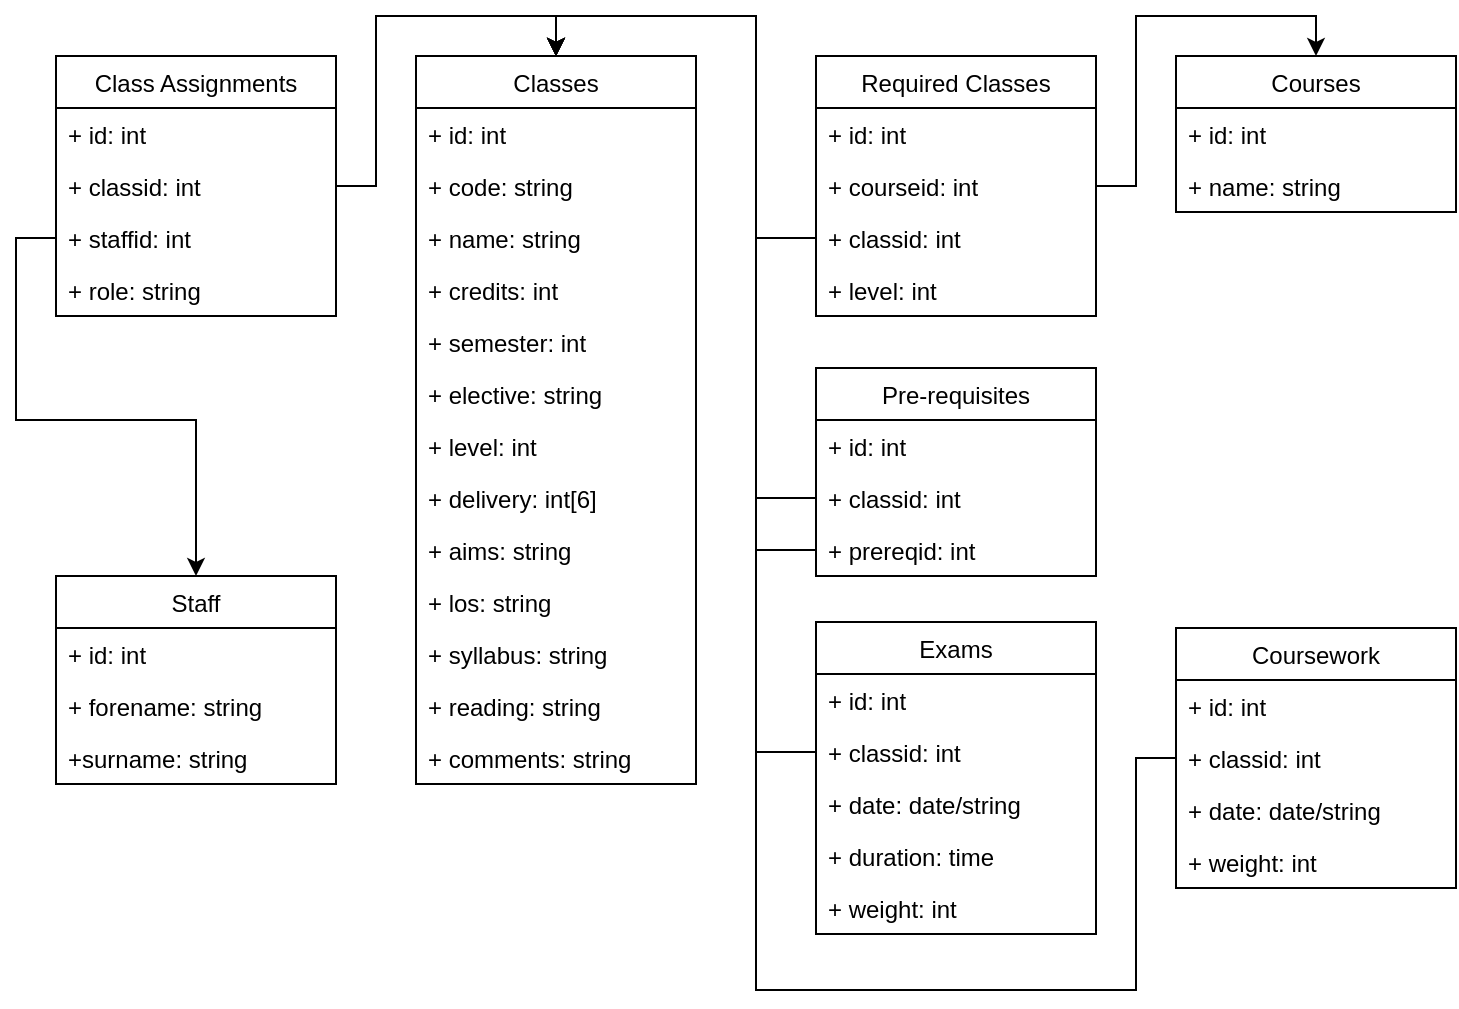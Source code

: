 <mxfile version="10.8.9"><diagram id="1j_HgxadyqY-np661PiZ" name="Page-1"><mxGraphModel dx="754" dy="740" grid="1" gridSize="10" guides="1" tooltips="1" connect="1" arrows="1" fold="1" page="1" pageScale="1" pageWidth="850" pageHeight="1100" math="0" shadow="0"><root><mxCell id="0"/><mxCell id="1" parent="0"/><mxCell id="XxsCe-rJen1PEIKr9tSe-2" value="Classes" style="swimlane;fontStyle=0;childLayout=stackLayout;horizontal=1;startSize=26;fillColor=none;horizontalStack=0;resizeParent=1;resizeParentMax=0;resizeLast=0;collapsible=1;marginBottom=0;" vertex="1" parent="1"><mxGeometry x="230" y="43" width="140" height="364" as="geometry"><mxRectangle x="355" y="121" width="80" height="26" as="alternateBounds"/></mxGeometry></mxCell><mxCell id="XxsCe-rJen1PEIKr9tSe-3" value="+ id: int" style="text;strokeColor=none;fillColor=none;align=left;verticalAlign=top;spacingLeft=4;spacingRight=4;overflow=hidden;rotatable=0;points=[[0,0.5],[1,0.5]];portConstraint=eastwest;" vertex="1" parent="XxsCe-rJen1PEIKr9tSe-2"><mxGeometry y="26" width="140" height="26" as="geometry"/></mxCell><mxCell id="XxsCe-rJen1PEIKr9tSe-4" value="+ code: string" style="text;strokeColor=none;fillColor=none;align=left;verticalAlign=top;spacingLeft=4;spacingRight=4;overflow=hidden;rotatable=0;points=[[0,0.5],[1,0.5]];portConstraint=eastwest;" vertex="1" parent="XxsCe-rJen1PEIKr9tSe-2"><mxGeometry y="52" width="140" height="26" as="geometry"/></mxCell><mxCell id="XxsCe-rJen1PEIKr9tSe-5" value="+ name: string" style="text;strokeColor=none;fillColor=none;align=left;verticalAlign=top;spacingLeft=4;spacingRight=4;overflow=hidden;rotatable=0;points=[[0,0.5],[1,0.5]];portConstraint=eastwest;" vertex="1" parent="XxsCe-rJen1PEIKr9tSe-2"><mxGeometry y="78" width="140" height="26" as="geometry"/></mxCell><mxCell id="XxsCe-rJen1PEIKr9tSe-13" value="+ credits: int" style="text;strokeColor=none;fillColor=none;align=left;verticalAlign=top;spacingLeft=4;spacingRight=4;overflow=hidden;rotatable=0;points=[[0,0.5],[1,0.5]];portConstraint=eastwest;" vertex="1" parent="XxsCe-rJen1PEIKr9tSe-2"><mxGeometry y="104" width="140" height="26" as="geometry"/></mxCell><mxCell id="XxsCe-rJen1PEIKr9tSe-14" value="+ semester: int&#10;" style="text;strokeColor=none;fillColor=none;align=left;verticalAlign=top;spacingLeft=4;spacingRight=4;overflow=hidden;rotatable=0;points=[[0,0.5],[1,0.5]];portConstraint=eastwest;" vertex="1" parent="XxsCe-rJen1PEIKr9tSe-2"><mxGeometry y="130" width="140" height="26" as="geometry"/></mxCell><mxCell id="XxsCe-rJen1PEIKr9tSe-15" value="+ elective: string&#10;" style="text;strokeColor=none;fillColor=none;align=left;verticalAlign=top;spacingLeft=4;spacingRight=4;overflow=hidden;rotatable=0;points=[[0,0.5],[1,0.5]];portConstraint=eastwest;" vertex="1" parent="XxsCe-rJen1PEIKr9tSe-2"><mxGeometry y="156" width="140" height="26" as="geometry"/></mxCell><mxCell id="XxsCe-rJen1PEIKr9tSe-16" value="+ level: int&#10;" style="text;strokeColor=none;fillColor=none;align=left;verticalAlign=top;spacingLeft=4;spacingRight=4;overflow=hidden;rotatable=0;points=[[0,0.5],[1,0.5]];portConstraint=eastwest;" vertex="1" parent="XxsCe-rJen1PEIKr9tSe-2"><mxGeometry y="182" width="140" height="26" as="geometry"/></mxCell><mxCell id="XxsCe-rJen1PEIKr9tSe-17" value="+ delivery: int[6]&#10;" style="text;strokeColor=none;fillColor=none;align=left;verticalAlign=top;spacingLeft=4;spacingRight=4;overflow=hidden;rotatable=0;points=[[0,0.5],[1,0.5]];portConstraint=eastwest;" vertex="1" parent="XxsCe-rJen1PEIKr9tSe-2"><mxGeometry y="208" width="140" height="26" as="geometry"/></mxCell><mxCell id="XxsCe-rJen1PEIKr9tSe-18" value="+ aims: string&#10;" style="text;strokeColor=none;fillColor=none;align=left;verticalAlign=top;spacingLeft=4;spacingRight=4;overflow=hidden;rotatable=0;points=[[0,0.5],[1,0.5]];portConstraint=eastwest;" vertex="1" parent="XxsCe-rJen1PEIKr9tSe-2"><mxGeometry y="234" width="140" height="26" as="geometry"/></mxCell><mxCell id="XxsCe-rJen1PEIKr9tSe-19" value="+ los: string&#10;" style="text;strokeColor=none;fillColor=none;align=left;verticalAlign=top;spacingLeft=4;spacingRight=4;overflow=hidden;rotatable=0;points=[[0,0.5],[1,0.5]];portConstraint=eastwest;" vertex="1" parent="XxsCe-rJen1PEIKr9tSe-2"><mxGeometry y="260" width="140" height="26" as="geometry"/></mxCell><mxCell id="XxsCe-rJen1PEIKr9tSe-20" value="+ syllabus: string&#10;" style="text;strokeColor=none;fillColor=none;align=left;verticalAlign=top;spacingLeft=4;spacingRight=4;overflow=hidden;rotatable=0;points=[[0,0.5],[1,0.5]];portConstraint=eastwest;" vertex="1" parent="XxsCe-rJen1PEIKr9tSe-2"><mxGeometry y="286" width="140" height="26" as="geometry"/></mxCell><mxCell id="XxsCe-rJen1PEIKr9tSe-21" value="+ reading: string&#10;" style="text;strokeColor=none;fillColor=none;align=left;verticalAlign=top;spacingLeft=4;spacingRight=4;overflow=hidden;rotatable=0;points=[[0,0.5],[1,0.5]];portConstraint=eastwest;" vertex="1" parent="XxsCe-rJen1PEIKr9tSe-2"><mxGeometry y="312" width="140" height="26" as="geometry"/></mxCell><mxCell id="XxsCe-rJen1PEIKr9tSe-22" value="+ comments: string&#10;" style="text;strokeColor=none;fillColor=none;align=left;verticalAlign=top;spacingLeft=4;spacingRight=4;overflow=hidden;rotatable=0;points=[[0,0.5],[1,0.5]];portConstraint=eastwest;" vertex="1" parent="XxsCe-rJen1PEIKr9tSe-2"><mxGeometry y="338" width="140" height="26" as="geometry"/></mxCell><mxCell id="XxsCe-rJen1PEIKr9tSe-23" value="Staff" style="swimlane;fontStyle=0;childLayout=stackLayout;horizontal=1;startSize=26;fillColor=none;horizontalStack=0;resizeParent=1;resizeParentMax=0;resizeLast=0;collapsible=1;marginBottom=0;" vertex="1" parent="1"><mxGeometry x="50" y="303" width="140" height="104" as="geometry"/></mxCell><mxCell id="XxsCe-rJen1PEIKr9tSe-24" value="+ id: int" style="text;strokeColor=none;fillColor=none;align=left;verticalAlign=top;spacingLeft=4;spacingRight=4;overflow=hidden;rotatable=0;points=[[0,0.5],[1,0.5]];portConstraint=eastwest;" vertex="1" parent="XxsCe-rJen1PEIKr9tSe-23"><mxGeometry y="26" width="140" height="26" as="geometry"/></mxCell><mxCell id="XxsCe-rJen1PEIKr9tSe-25" value="+ forename: string" style="text;strokeColor=none;fillColor=none;align=left;verticalAlign=top;spacingLeft=4;spacingRight=4;overflow=hidden;rotatable=0;points=[[0,0.5],[1,0.5]];portConstraint=eastwest;" vertex="1" parent="XxsCe-rJen1PEIKr9tSe-23"><mxGeometry y="52" width="140" height="26" as="geometry"/></mxCell><mxCell id="XxsCe-rJen1PEIKr9tSe-26" value="+surname: string&#10;" style="text;strokeColor=none;fillColor=none;align=left;verticalAlign=top;spacingLeft=4;spacingRight=4;overflow=hidden;rotatable=0;points=[[0,0.5],[1,0.5]];portConstraint=eastwest;" vertex="1" parent="XxsCe-rJen1PEIKr9tSe-23"><mxGeometry y="78" width="140" height="26" as="geometry"/></mxCell><mxCell id="XxsCe-rJen1PEIKr9tSe-27" value="Courses" style="swimlane;fontStyle=0;childLayout=stackLayout;horizontal=1;startSize=26;fillColor=none;horizontalStack=0;resizeParent=1;resizeParentMax=0;resizeLast=0;collapsible=1;marginBottom=0;" vertex="1" parent="1"><mxGeometry x="610" y="43" width="140" height="78" as="geometry"/></mxCell><mxCell id="XxsCe-rJen1PEIKr9tSe-28" value="+ id: int" style="text;strokeColor=none;fillColor=none;align=left;verticalAlign=top;spacingLeft=4;spacingRight=4;overflow=hidden;rotatable=0;points=[[0,0.5],[1,0.5]];portConstraint=eastwest;" vertex="1" parent="XxsCe-rJen1PEIKr9tSe-27"><mxGeometry y="26" width="140" height="26" as="geometry"/></mxCell><mxCell id="XxsCe-rJen1PEIKr9tSe-29" value="+ name: string" style="text;strokeColor=none;fillColor=none;align=left;verticalAlign=top;spacingLeft=4;spacingRight=4;overflow=hidden;rotatable=0;points=[[0,0.5],[1,0.5]];portConstraint=eastwest;" vertex="1" parent="XxsCe-rJen1PEIKr9tSe-27"><mxGeometry y="52" width="140" height="26" as="geometry"/></mxCell><mxCell id="XxsCe-rJen1PEIKr9tSe-35" value="Required Classes" style="swimlane;fontStyle=0;childLayout=stackLayout;horizontal=1;startSize=26;fillColor=none;horizontalStack=0;resizeParent=1;resizeParentMax=0;resizeLast=0;collapsible=1;marginBottom=0;" vertex="1" parent="1"><mxGeometry x="430" y="43" width="140" height="130" as="geometry"/></mxCell><mxCell id="XxsCe-rJen1PEIKr9tSe-36" value="+ id: int" style="text;strokeColor=none;fillColor=none;align=left;verticalAlign=top;spacingLeft=4;spacingRight=4;overflow=hidden;rotatable=0;points=[[0,0.5],[1,0.5]];portConstraint=eastwest;" vertex="1" parent="XxsCe-rJen1PEIKr9tSe-35"><mxGeometry y="26" width="140" height="26" as="geometry"/></mxCell><mxCell id="XxsCe-rJen1PEIKr9tSe-37" value="+ courseid: int" style="text;strokeColor=none;fillColor=none;align=left;verticalAlign=top;spacingLeft=4;spacingRight=4;overflow=hidden;rotatable=0;points=[[0,0.5],[1,0.5]];portConstraint=eastwest;" vertex="1" parent="XxsCe-rJen1PEIKr9tSe-35"><mxGeometry y="52" width="140" height="26" as="geometry"/></mxCell><mxCell id="XxsCe-rJen1PEIKr9tSe-38" value="+ classid: int" style="text;strokeColor=none;fillColor=none;align=left;verticalAlign=top;spacingLeft=4;spacingRight=4;overflow=hidden;rotatable=0;points=[[0,0.5],[1,0.5]];portConstraint=eastwest;" vertex="1" parent="XxsCe-rJen1PEIKr9tSe-35"><mxGeometry y="78" width="140" height="26" as="geometry"/></mxCell><mxCell id="XxsCe-rJen1PEIKr9tSe-39" value="+ level: int" style="text;strokeColor=none;fillColor=none;align=left;verticalAlign=top;spacingLeft=4;spacingRight=4;overflow=hidden;rotatable=0;points=[[0,0.5],[1,0.5]];portConstraint=eastwest;" vertex="1" parent="XxsCe-rJen1PEIKr9tSe-35"><mxGeometry y="104" width="140" height="26" as="geometry"/></mxCell><mxCell id="XxsCe-rJen1PEIKr9tSe-41" style="edgeStyle=orthogonalEdgeStyle;rounded=0;orthogonalLoop=1;jettySize=auto;html=1;exitX=1;exitY=0.5;exitDx=0;exitDy=0;entryX=0.5;entryY=0;entryDx=0;entryDy=0;" edge="1" parent="1" source="XxsCe-rJen1PEIKr9tSe-37" target="XxsCe-rJen1PEIKr9tSe-27"><mxGeometry relative="1" as="geometry"/></mxCell><mxCell id="XxsCe-rJen1PEIKr9tSe-43" style="edgeStyle=orthogonalEdgeStyle;rounded=0;orthogonalLoop=1;jettySize=auto;html=1;exitX=0;exitY=0.5;exitDx=0;exitDy=0;entryX=0.5;entryY=0;entryDx=0;entryDy=0;" edge="1" parent="1" source="XxsCe-rJen1PEIKr9tSe-38" target="XxsCe-rJen1PEIKr9tSe-2"><mxGeometry relative="1" as="geometry"/></mxCell><mxCell id="XxsCe-rJen1PEIKr9tSe-44" value="Class Assignments" style="swimlane;fontStyle=0;childLayout=stackLayout;horizontal=1;startSize=26;fillColor=none;horizontalStack=0;resizeParent=1;resizeParentMax=0;resizeLast=0;collapsible=1;marginBottom=0;" vertex="1" parent="1"><mxGeometry x="50" y="43" width="140" height="130" as="geometry"/></mxCell><mxCell id="XxsCe-rJen1PEIKr9tSe-45" value="+ id: int&#10;" style="text;strokeColor=none;fillColor=none;align=left;verticalAlign=top;spacingLeft=4;spacingRight=4;overflow=hidden;rotatable=0;points=[[0,0.5],[1,0.5]];portConstraint=eastwest;" vertex="1" parent="XxsCe-rJen1PEIKr9tSe-44"><mxGeometry y="26" width="140" height="26" as="geometry"/></mxCell><mxCell id="XxsCe-rJen1PEIKr9tSe-46" value="+ classid: int" style="text;strokeColor=none;fillColor=none;align=left;verticalAlign=top;spacingLeft=4;spacingRight=4;overflow=hidden;rotatable=0;points=[[0,0.5],[1,0.5]];portConstraint=eastwest;" vertex="1" parent="XxsCe-rJen1PEIKr9tSe-44"><mxGeometry y="52" width="140" height="26" as="geometry"/></mxCell><mxCell id="XxsCe-rJen1PEIKr9tSe-47" value="+ staffid: int" style="text;strokeColor=none;fillColor=none;align=left;verticalAlign=top;spacingLeft=4;spacingRight=4;overflow=hidden;rotatable=0;points=[[0,0.5],[1,0.5]];portConstraint=eastwest;" vertex="1" parent="XxsCe-rJen1PEIKr9tSe-44"><mxGeometry y="78" width="140" height="26" as="geometry"/></mxCell><mxCell id="XxsCe-rJen1PEIKr9tSe-48" value="+ role: string" style="text;strokeColor=none;fillColor=none;align=left;verticalAlign=top;spacingLeft=4;spacingRight=4;overflow=hidden;rotatable=0;points=[[0,0.5],[1,0.5]];portConstraint=eastwest;" vertex="1" parent="XxsCe-rJen1PEIKr9tSe-44"><mxGeometry y="104" width="140" height="26" as="geometry"/></mxCell><mxCell id="XxsCe-rJen1PEIKr9tSe-49" style="edgeStyle=orthogonalEdgeStyle;rounded=0;orthogonalLoop=1;jettySize=auto;html=1;exitX=0;exitY=0.5;exitDx=0;exitDy=0;entryX=0.5;entryY=0;entryDx=0;entryDy=0;" edge="1" parent="1" source="XxsCe-rJen1PEIKr9tSe-47" target="XxsCe-rJen1PEIKr9tSe-23"><mxGeometry relative="1" as="geometry"/></mxCell><mxCell id="XxsCe-rJen1PEIKr9tSe-50" style="edgeStyle=orthogonalEdgeStyle;rounded=0;orthogonalLoop=1;jettySize=auto;html=1;exitX=1;exitY=0.5;exitDx=0;exitDy=0;entryX=0.5;entryY=0;entryDx=0;entryDy=0;" edge="1" parent="1" source="XxsCe-rJen1PEIKr9tSe-46" target="XxsCe-rJen1PEIKr9tSe-2"><mxGeometry relative="1" as="geometry"/></mxCell><mxCell id="XxsCe-rJen1PEIKr9tSe-51" value="Pre-requisites" style="swimlane;fontStyle=0;childLayout=stackLayout;horizontal=1;startSize=26;fillColor=none;horizontalStack=0;resizeParent=1;resizeParentMax=0;resizeLast=0;collapsible=1;marginBottom=0;" vertex="1" parent="1"><mxGeometry x="430" y="199" width="140" height="104" as="geometry"/></mxCell><mxCell id="XxsCe-rJen1PEIKr9tSe-52" value="+ id: int" style="text;strokeColor=none;fillColor=none;align=left;verticalAlign=top;spacingLeft=4;spacingRight=4;overflow=hidden;rotatable=0;points=[[0,0.5],[1,0.5]];portConstraint=eastwest;" vertex="1" parent="XxsCe-rJen1PEIKr9tSe-51"><mxGeometry y="26" width="140" height="26" as="geometry"/></mxCell><mxCell id="XxsCe-rJen1PEIKr9tSe-53" value="+ classid: int" style="text;strokeColor=none;fillColor=none;align=left;verticalAlign=top;spacingLeft=4;spacingRight=4;overflow=hidden;rotatable=0;points=[[0,0.5],[1,0.5]];portConstraint=eastwest;" vertex="1" parent="XxsCe-rJen1PEIKr9tSe-51"><mxGeometry y="52" width="140" height="26" as="geometry"/></mxCell><mxCell id="XxsCe-rJen1PEIKr9tSe-54" value="+ prereqid: int" style="text;strokeColor=none;fillColor=none;align=left;verticalAlign=top;spacingLeft=4;spacingRight=4;overflow=hidden;rotatable=0;points=[[0,0.5],[1,0.5]];portConstraint=eastwest;" vertex="1" parent="XxsCe-rJen1PEIKr9tSe-51"><mxGeometry y="78" width="140" height="26" as="geometry"/></mxCell><mxCell id="XxsCe-rJen1PEIKr9tSe-55" style="edgeStyle=orthogonalEdgeStyle;rounded=0;orthogonalLoop=1;jettySize=auto;html=1;exitX=0;exitY=0.5;exitDx=0;exitDy=0;entryX=0.5;entryY=0;entryDx=0;entryDy=0;" edge="1" parent="1" source="XxsCe-rJen1PEIKr9tSe-53" target="XxsCe-rJen1PEIKr9tSe-2"><mxGeometry relative="1" as="geometry"/></mxCell><mxCell id="XxsCe-rJen1PEIKr9tSe-56" style="edgeStyle=orthogonalEdgeStyle;rounded=0;orthogonalLoop=1;jettySize=auto;html=1;exitX=0;exitY=0.5;exitDx=0;exitDy=0;entryX=0.5;entryY=0;entryDx=0;entryDy=0;" edge="1" parent="1" source="XxsCe-rJen1PEIKr9tSe-54" target="XxsCe-rJen1PEIKr9tSe-2"><mxGeometry relative="1" as="geometry"/></mxCell><mxCell id="XxsCe-rJen1PEIKr9tSe-57" value="Exams" style="swimlane;fontStyle=0;childLayout=stackLayout;horizontal=1;startSize=26;fillColor=none;horizontalStack=0;resizeParent=1;resizeParentMax=0;resizeLast=0;collapsible=1;marginBottom=0;" vertex="1" parent="1"><mxGeometry x="430" y="326" width="140" height="156" as="geometry"/></mxCell><mxCell id="XxsCe-rJen1PEIKr9tSe-58" value="+ id: int" style="text;strokeColor=none;fillColor=none;align=left;verticalAlign=top;spacingLeft=4;spacingRight=4;overflow=hidden;rotatable=0;points=[[0,0.5],[1,0.5]];portConstraint=eastwest;" vertex="1" parent="XxsCe-rJen1PEIKr9tSe-57"><mxGeometry y="26" width="140" height="26" as="geometry"/></mxCell><mxCell id="XxsCe-rJen1PEIKr9tSe-59" value="+ classid: int" style="text;strokeColor=none;fillColor=none;align=left;verticalAlign=top;spacingLeft=4;spacingRight=4;overflow=hidden;rotatable=0;points=[[0,0.5],[1,0.5]];portConstraint=eastwest;" vertex="1" parent="XxsCe-rJen1PEIKr9tSe-57"><mxGeometry y="52" width="140" height="26" as="geometry"/></mxCell><mxCell id="XxsCe-rJen1PEIKr9tSe-60" value="+ date: date/string" style="text;strokeColor=none;fillColor=none;align=left;verticalAlign=top;spacingLeft=4;spacingRight=4;overflow=hidden;rotatable=0;points=[[0,0.5],[1,0.5]];portConstraint=eastwest;" vertex="1" parent="XxsCe-rJen1PEIKr9tSe-57"><mxGeometry y="78" width="140" height="26" as="geometry"/></mxCell><mxCell id="XxsCe-rJen1PEIKr9tSe-61" value="+ duration: time" style="text;strokeColor=none;fillColor=none;align=left;verticalAlign=top;spacingLeft=4;spacingRight=4;overflow=hidden;rotatable=0;points=[[0,0.5],[1,0.5]];portConstraint=eastwest;" vertex="1" parent="XxsCe-rJen1PEIKr9tSe-57"><mxGeometry y="104" width="140" height="26" as="geometry"/></mxCell><mxCell id="XxsCe-rJen1PEIKr9tSe-62" value="+ weight: int" style="text;strokeColor=none;fillColor=none;align=left;verticalAlign=top;spacingLeft=4;spacingRight=4;overflow=hidden;rotatable=0;points=[[0,0.5],[1,0.5]];portConstraint=eastwest;" vertex="1" parent="XxsCe-rJen1PEIKr9tSe-57"><mxGeometry y="130" width="140" height="26" as="geometry"/></mxCell><mxCell id="XxsCe-rJen1PEIKr9tSe-63" style="edgeStyle=orthogonalEdgeStyle;rounded=0;orthogonalLoop=1;jettySize=auto;html=1;exitX=0;exitY=0.5;exitDx=0;exitDy=0;entryX=0.5;entryY=0;entryDx=0;entryDy=0;" edge="1" parent="1" source="XxsCe-rJen1PEIKr9tSe-59" target="XxsCe-rJen1PEIKr9tSe-2"><mxGeometry relative="1" as="geometry"/></mxCell><mxCell id="XxsCe-rJen1PEIKr9tSe-64" value="Coursework" style="swimlane;fontStyle=0;childLayout=stackLayout;horizontal=1;startSize=26;fillColor=none;horizontalStack=0;resizeParent=1;resizeParentMax=0;resizeLast=0;collapsible=1;marginBottom=0;" vertex="1" parent="1"><mxGeometry x="610" y="329" width="140" height="130" as="geometry"/></mxCell><mxCell id="XxsCe-rJen1PEIKr9tSe-65" value="+ id: int" style="text;strokeColor=none;fillColor=none;align=left;verticalAlign=top;spacingLeft=4;spacingRight=4;overflow=hidden;rotatable=0;points=[[0,0.5],[1,0.5]];portConstraint=eastwest;" vertex="1" parent="XxsCe-rJen1PEIKr9tSe-64"><mxGeometry y="26" width="140" height="26" as="geometry"/></mxCell><mxCell id="XxsCe-rJen1PEIKr9tSe-66" value="+ classid: int" style="text;strokeColor=none;fillColor=none;align=left;verticalAlign=top;spacingLeft=4;spacingRight=4;overflow=hidden;rotatable=0;points=[[0,0.5],[1,0.5]];portConstraint=eastwest;" vertex="1" parent="XxsCe-rJen1PEIKr9tSe-64"><mxGeometry y="52" width="140" height="26" as="geometry"/></mxCell><mxCell id="XxsCe-rJen1PEIKr9tSe-67" value="+ date: date/string" style="text;strokeColor=none;fillColor=none;align=left;verticalAlign=top;spacingLeft=4;spacingRight=4;overflow=hidden;rotatable=0;points=[[0,0.5],[1,0.5]];portConstraint=eastwest;" vertex="1" parent="XxsCe-rJen1PEIKr9tSe-64"><mxGeometry y="78" width="140" height="26" as="geometry"/></mxCell><mxCell id="XxsCe-rJen1PEIKr9tSe-69" value="+ weight: int" style="text;strokeColor=none;fillColor=none;align=left;verticalAlign=top;spacingLeft=4;spacingRight=4;overflow=hidden;rotatable=0;points=[[0,0.5],[1,0.5]];portConstraint=eastwest;" vertex="1" parent="XxsCe-rJen1PEIKr9tSe-64"><mxGeometry y="104" width="140" height="26" as="geometry"/></mxCell><mxCell id="XxsCe-rJen1PEIKr9tSe-70" style="edgeStyle=orthogonalEdgeStyle;rounded=0;orthogonalLoop=1;jettySize=auto;html=1;exitX=0;exitY=0.5;exitDx=0;exitDy=0;entryX=0.5;entryY=0;entryDx=0;entryDy=0;" edge="1" parent="1" source="XxsCe-rJen1PEIKr9tSe-66" target="XxsCe-rJen1PEIKr9tSe-2"><mxGeometry relative="1" as="geometry"><Array as="points"><mxPoint x="590" y="394"/><mxPoint x="590" y="510"/><mxPoint x="400" y="510"/><mxPoint x="400" y="23"/><mxPoint x="300" y="23"/></Array></mxGeometry></mxCell></root></mxGraphModel></diagram></mxfile>